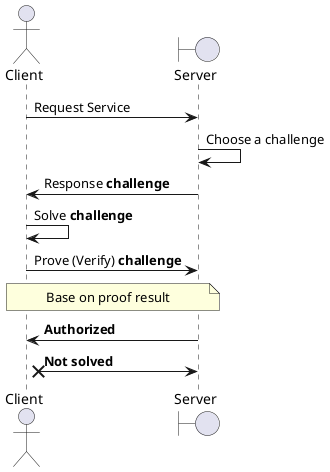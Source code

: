 @startuml
Actor Client
Boundary Server

Client -> Server : Request Service
Server -> Server : Choose a challenge
Server -> Client : Response **challenge**
Client -> Client : Solve **challenge**
Client -> Server : Prove (Verify) **challenge**

note across
Base on proof result
end note

Client <- Server : **Authorized**
Client x- Server : **Not solved**

@enduml
